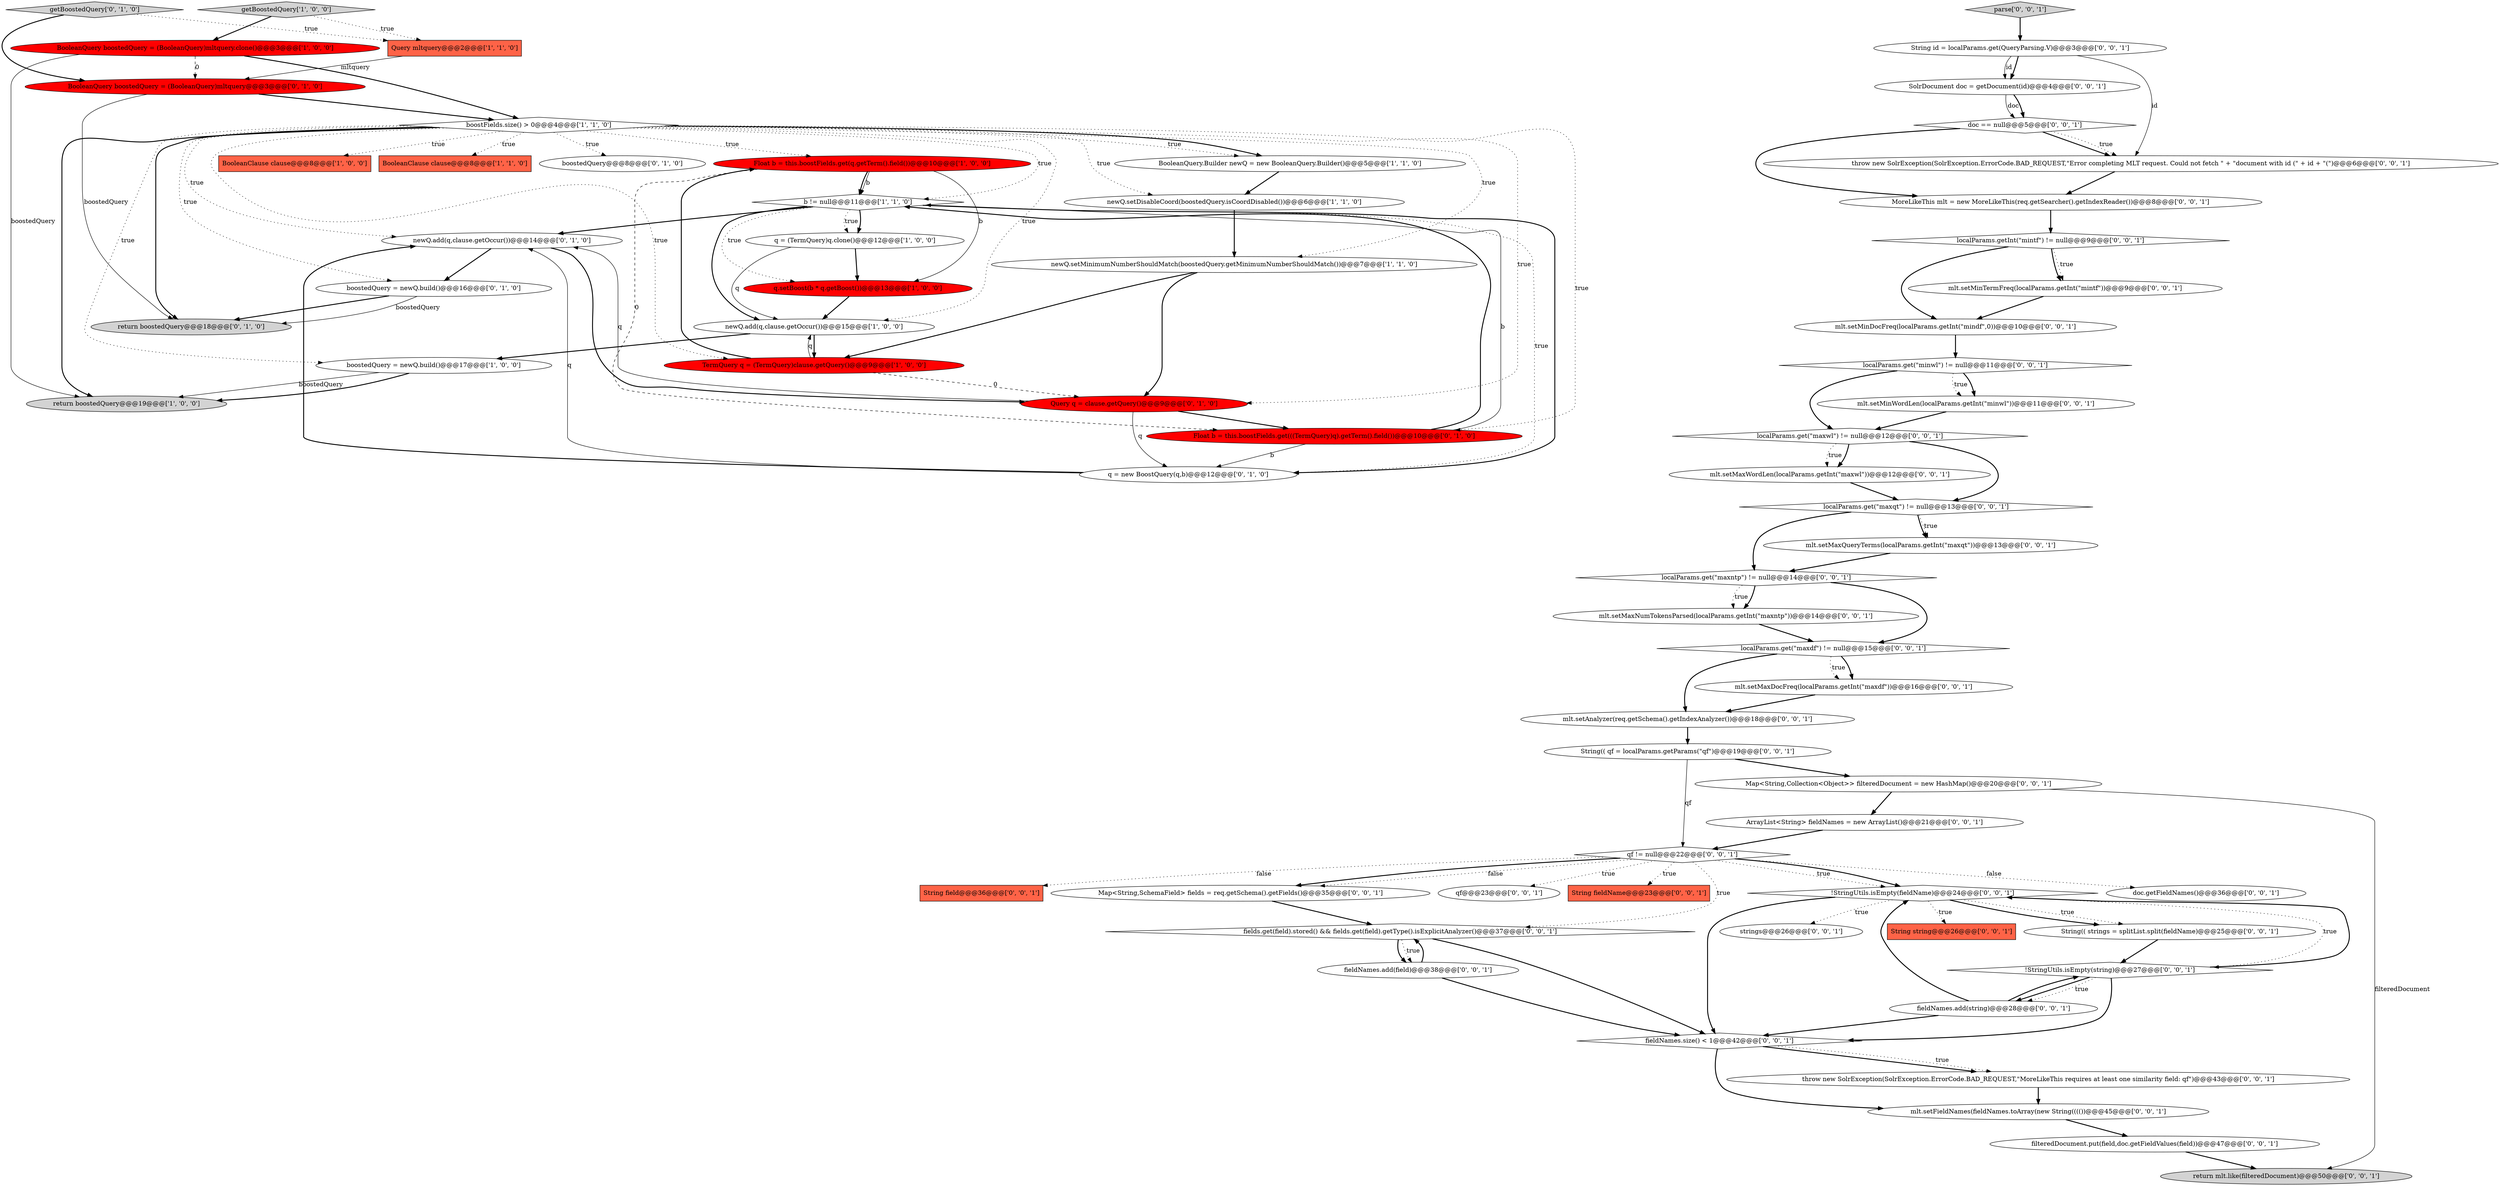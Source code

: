 digraph {
10 [style = filled, label = "Float b = this.boostFields.get(q.getTerm().field())@@@10@@@['1', '0', '0']", fillcolor = red, shape = ellipse image = "AAA1AAABBB1BBB"];
45 [style = filled, label = "doc.getFieldNames()@@@36@@@['0', '0', '1']", fillcolor = white, shape = ellipse image = "AAA0AAABBB3BBB"];
15 [style = filled, label = "boostedQuery = newQ.build()@@@17@@@['1', '0', '0']", fillcolor = white, shape = ellipse image = "AAA0AAABBB1BBB"];
33 [style = filled, label = "mlt.setMaxWordLen(localParams.getInt(\"maxwl\"))@@@12@@@['0', '0', '1']", fillcolor = white, shape = ellipse image = "AAA0AAABBB3BBB"];
32 [style = filled, label = "mlt.setMinDocFreq(localParams.getInt(\"mindf\",0))@@@10@@@['0', '0', '1']", fillcolor = white, shape = ellipse image = "AAA0AAABBB3BBB"];
27 [style = filled, label = "localParams.get(\"maxqt\") != null@@@13@@@['0', '0', '1']", fillcolor = white, shape = diamond image = "AAA0AAABBB3BBB"];
7 [style = filled, label = "TermQuery q = (TermQuery)clause.getQuery()@@@9@@@['1', '0', '0']", fillcolor = red, shape = ellipse image = "AAA1AAABBB1BBB"];
42 [style = filled, label = "mlt.setFieldNames(fieldNames.toArray(new String(((())@@@45@@@['0', '0', '1']", fillcolor = white, shape = ellipse image = "AAA0AAABBB3BBB"];
65 [style = filled, label = "qf != null@@@22@@@['0', '0', '1']", fillcolor = white, shape = diamond image = "AAA0AAABBB3BBB"];
28 [style = filled, label = "localParams.get(\"maxntp\") != null@@@14@@@['0', '0', '1']", fillcolor = white, shape = diamond image = "AAA0AAABBB3BBB"];
20 [style = filled, label = "newQ.add(q,clause.getOccur())@@@14@@@['0', '1', '0']", fillcolor = white, shape = ellipse image = "AAA0AAABBB2BBB"];
54 [style = filled, label = "doc == null@@@5@@@['0', '0', '1']", fillcolor = white, shape = diamond image = "AAA0AAABBB3BBB"];
2 [style = filled, label = "BooleanQuery.Builder newQ = new BooleanQuery.Builder()@@@5@@@['1', '1', '0']", fillcolor = white, shape = ellipse image = "AAA0AAABBB1BBB"];
39 [style = filled, label = "throw new SolrException(SolrException.ErrorCode.BAD_REQUEST,\"MoreLikeThis requires at least one similarity field: qf\")@@@43@@@['0', '0', '1']", fillcolor = white, shape = ellipse image = "AAA0AAABBB3BBB"];
55 [style = filled, label = "return mlt.like(filteredDocument)@@@50@@@['0', '0', '1']", fillcolor = lightgray, shape = ellipse image = "AAA0AAABBB3BBB"];
3 [style = filled, label = "newQ.setDisableCoord(boostedQuery.isCoordDisabled())@@@6@@@['1', '1', '0']", fillcolor = white, shape = ellipse image = "AAA0AAABBB1BBB"];
53 [style = filled, label = "String(( strings = splitList.split(fieldName)@@@25@@@['0', '0', '1']", fillcolor = white, shape = ellipse image = "AAA0AAABBB3BBB"];
58 [style = filled, label = "String(( qf = localParams.getParams(\"qf\")@@@19@@@['0', '0', '1']", fillcolor = white, shape = ellipse image = "AAA0AAABBB3BBB"];
14 [style = filled, label = "b != null@@@11@@@['1', '1', '0']", fillcolor = white, shape = diamond image = "AAA0AAABBB1BBB"];
46 [style = filled, label = "ArrayList<String> fieldNames = new ArrayList()@@@21@@@['0', '0', '1']", fillcolor = white, shape = ellipse image = "AAA0AAABBB3BBB"];
41 [style = filled, label = "fieldNames.add(field)@@@38@@@['0', '0', '1']", fillcolor = white, shape = ellipse image = "AAA0AAABBB3BBB"];
5 [style = filled, label = "BooleanClause clause@@@8@@@['1', '0', '0']", fillcolor = tomato, shape = box image = "AAA0AAABBB1BBB"];
4 [style = filled, label = "return boostedQuery@@@19@@@['1', '0', '0']", fillcolor = lightgray, shape = ellipse image = "AAA0AAABBB1BBB"];
63 [style = filled, label = "String field@@@36@@@['0', '0', '1']", fillcolor = tomato, shape = box image = "AAA0AAABBB3BBB"];
11 [style = filled, label = "boostFields.size() > 0@@@4@@@['1', '1', '0']", fillcolor = white, shape = diamond image = "AAA0AAABBB1BBB"];
56 [style = filled, label = "fields.get(field).stored() && fields.get(field).getType().isExplicitAnalyzer()@@@37@@@['0', '0', '1']", fillcolor = white, shape = diamond image = "AAA0AAABBB3BBB"];
6 [style = filled, label = "Query mltquery@@@2@@@['1', '1', '0']", fillcolor = tomato, shape = box image = "AAA0AAABBB1BBB"];
12 [style = filled, label = "newQ.add(q,clause.getOccur())@@@15@@@['1', '0', '0']", fillcolor = white, shape = ellipse image = "AAA0AAABBB1BBB"];
23 [style = filled, label = "BooleanQuery boostedQuery = (BooleanQuery)mltquery@@@3@@@['0', '1', '0']", fillcolor = red, shape = ellipse image = "AAA1AAABBB2BBB"];
57 [style = filled, label = "localParams.get(\"maxwl\") != null@@@12@@@['0', '0', '1']", fillcolor = white, shape = diamond image = "AAA0AAABBB3BBB"];
24 [style = filled, label = "return boostedQuery@@@18@@@['0', '1', '0']", fillcolor = lightgray, shape = ellipse image = "AAA0AAABBB2BBB"];
25 [style = filled, label = "Float b = this.boostFields.get(((TermQuery)q).getTerm().field())@@@10@@@['0', '1', '0']", fillcolor = red, shape = ellipse image = "AAA1AAABBB2BBB"];
16 [style = filled, label = "q = (TermQuery)q.clone()@@@12@@@['1', '0', '0']", fillcolor = white, shape = ellipse image = "AAA0AAABBB1BBB"];
38 [style = filled, label = "strings@@@26@@@['0', '0', '1']", fillcolor = white, shape = ellipse image = "AAA0AAABBB3BBB"];
48 [style = filled, label = "filteredDocument.put(field,doc.getFieldValues(field))@@@47@@@['0', '0', '1']", fillcolor = white, shape = ellipse image = "AAA0AAABBB3BBB"];
44 [style = filled, label = "mlt.setAnalyzer(req.getSchema().getIndexAnalyzer())@@@18@@@['0', '0', '1']", fillcolor = white, shape = ellipse image = "AAA0AAABBB3BBB"];
49 [style = filled, label = "parse['0', '0', '1']", fillcolor = lightgray, shape = diamond image = "AAA0AAABBB3BBB"];
1 [style = filled, label = "newQ.setMinimumNumberShouldMatch(boostedQuery.getMinimumNumberShouldMatch())@@@7@@@['1', '1', '0']", fillcolor = white, shape = ellipse image = "AAA0AAABBB1BBB"];
13 [style = filled, label = "BooleanClause clause@@@8@@@['1', '1', '0']", fillcolor = tomato, shape = box image = "AAA0AAABBB1BBB"];
18 [style = filled, label = "getBoostedQuery['0', '1', '0']", fillcolor = lightgray, shape = diamond image = "AAA0AAABBB2BBB"];
51 [style = filled, label = "fieldNames.size() < 1@@@42@@@['0', '0', '1']", fillcolor = white, shape = diamond image = "AAA0AAABBB3BBB"];
37 [style = filled, label = "mlt.setMinWordLen(localParams.getInt(\"minwl\"))@@@11@@@['0', '0', '1']", fillcolor = white, shape = ellipse image = "AAA0AAABBB3BBB"];
64 [style = filled, label = "SolrDocument doc = getDocument(id)@@@4@@@['0', '0', '1']", fillcolor = white, shape = ellipse image = "AAA0AAABBB3BBB"];
40 [style = filled, label = "qf@@@23@@@['0', '0', '1']", fillcolor = white, shape = ellipse image = "AAA0AAABBB3BBB"];
61 [style = filled, label = "mlt.setMaxQueryTerms(localParams.getInt(\"maxqt\"))@@@13@@@['0', '0', '1']", fillcolor = white, shape = ellipse image = "AAA0AAABBB3BBB"];
17 [style = filled, label = "boostedQuery@@@8@@@['0', '1', '0']", fillcolor = white, shape = ellipse image = "AAA0AAABBB2BBB"];
26 [style = filled, label = "localParams.getInt(\"mintf\") != null@@@9@@@['0', '0', '1']", fillcolor = white, shape = diamond image = "AAA0AAABBB3BBB"];
34 [style = filled, label = "String id = localParams.get(QueryParsing.V)@@@3@@@['0', '0', '1']", fillcolor = white, shape = ellipse image = "AAA0AAABBB3BBB"];
47 [style = filled, label = "fieldNames.add(string)@@@28@@@['0', '0', '1']", fillcolor = white, shape = ellipse image = "AAA0AAABBB3BBB"];
50 [style = filled, label = "mlt.setMaxNumTokensParsed(localParams.getInt(\"maxntp\"))@@@14@@@['0', '0', '1']", fillcolor = white, shape = ellipse image = "AAA0AAABBB3BBB"];
62 [style = filled, label = "Map<String,Collection<Object>> filteredDocument = new HashMap()@@@20@@@['0', '0', '1']", fillcolor = white, shape = ellipse image = "AAA0AAABBB3BBB"];
19 [style = filled, label = "Query q = clause.getQuery()@@@9@@@['0', '1', '0']", fillcolor = red, shape = ellipse image = "AAA1AAABBB2BBB"];
67 [style = filled, label = "!StringUtils.isEmpty(string)@@@27@@@['0', '0', '1']", fillcolor = white, shape = diamond image = "AAA0AAABBB3BBB"];
43 [style = filled, label = "throw new SolrException(SolrException.ErrorCode.BAD_REQUEST,\"Error completing MLT request. Could not fetch \" + \"document with id (\" + id + \"(\")@@@6@@@['0', '0', '1']", fillcolor = white, shape = ellipse image = "AAA0AAABBB3BBB"];
60 [style = filled, label = "String fieldName@@@23@@@['0', '0', '1']", fillcolor = tomato, shape = box image = "AAA0AAABBB3BBB"];
31 [style = filled, label = "mlt.setMinTermFreq(localParams.getInt(\"mintf\"))@@@9@@@['0', '0', '1']", fillcolor = white, shape = ellipse image = "AAA0AAABBB3BBB"];
9 [style = filled, label = "q.setBoost(b * q.getBoost())@@@13@@@['1', '0', '0']", fillcolor = red, shape = ellipse image = "AAA1AAABBB1BBB"];
66 [style = filled, label = "MoreLikeThis mlt = new MoreLikeThis(req.getSearcher().getIndexReader())@@@8@@@['0', '0', '1']", fillcolor = white, shape = ellipse image = "AAA0AAABBB3BBB"];
21 [style = filled, label = "q = new BoostQuery(q,b)@@@12@@@['0', '1', '0']", fillcolor = white, shape = ellipse image = "AAA0AAABBB2BBB"];
36 [style = filled, label = "localParams.get(\"maxdf\") != null@@@15@@@['0', '0', '1']", fillcolor = white, shape = diamond image = "AAA0AAABBB3BBB"];
8 [style = filled, label = "getBoostedQuery['1', '0', '0']", fillcolor = lightgray, shape = diamond image = "AAA0AAABBB1BBB"];
0 [style = filled, label = "BooleanQuery boostedQuery = (BooleanQuery)mltquery.clone()@@@3@@@['1', '0', '0']", fillcolor = red, shape = ellipse image = "AAA1AAABBB1BBB"];
35 [style = filled, label = "mlt.setMaxDocFreq(localParams.getInt(\"maxdf\"))@@@16@@@['0', '0', '1']", fillcolor = white, shape = ellipse image = "AAA0AAABBB3BBB"];
59 [style = filled, label = "localParams.get(\"minwl\") != null@@@11@@@['0', '0', '1']", fillcolor = white, shape = diamond image = "AAA0AAABBB3BBB"];
30 [style = filled, label = "Map<String,SchemaField> fields = req.getSchema().getFields()@@@35@@@['0', '0', '1']", fillcolor = white, shape = ellipse image = "AAA0AAABBB3BBB"];
52 [style = filled, label = "!StringUtils.isEmpty(fieldName)@@@24@@@['0', '0', '1']", fillcolor = white, shape = diamond image = "AAA0AAABBB3BBB"];
22 [style = filled, label = "boostedQuery = newQ.build()@@@16@@@['0', '1', '0']", fillcolor = white, shape = ellipse image = "AAA0AAABBB2BBB"];
29 [style = filled, label = "String string@@@26@@@['0', '0', '1']", fillcolor = tomato, shape = box image = "AAA0AAABBB3BBB"];
62->55 [style = solid, label="filteredDocument"];
10->9 [style = solid, label="b"];
66->26 [style = bold, label=""];
57->33 [style = bold, label=""];
11->1 [style = dotted, label="true"];
27->28 [style = bold, label=""];
28->50 [style = bold, label=""];
56->41 [style = bold, label=""];
11->12 [style = dotted, label="true"];
65->45 [style = dotted, label="false"];
59->57 [style = bold, label=""];
42->48 [style = bold, label=""];
25->14 [style = bold, label=""];
28->50 [style = dotted, label="true"];
12->7 [style = bold, label=""];
8->0 [style = bold, label=""];
7->12 [style = solid, label="q"];
19->20 [style = solid, label="q"];
11->2 [style = dotted, label="true"];
58->62 [style = bold, label=""];
14->21 [style = dotted, label="true"];
34->64 [style = bold, label=""];
65->52 [style = dotted, label="true"];
47->51 [style = bold, label=""];
51->39 [style = bold, label=""];
22->24 [style = solid, label="boostedQuery"];
67->47 [style = bold, label=""];
52->29 [style = dotted, label="true"];
6->23 [style = solid, label="mltquery"];
11->15 [style = dotted, label="true"];
65->30 [style = dotted, label="false"];
67->52 [style = bold, label=""];
16->9 [style = bold, label=""];
14->20 [style = bold, label=""];
14->16 [style = bold, label=""];
11->7 [style = dotted, label="true"];
62->46 [style = bold, label=""];
26->32 [style = bold, label=""];
28->36 [style = bold, label=""];
65->60 [style = dotted, label="true"];
21->20 [style = solid, label="q"];
35->44 [style = bold, label=""];
10->14 [style = bold, label=""];
36->44 [style = bold, label=""];
11->10 [style = dotted, label="true"];
27->61 [style = dotted, label="true"];
0->23 [style = dashed, label="0"];
57->33 [style = dotted, label="true"];
11->14 [style = dotted, label="true"];
54->66 [style = bold, label=""];
11->5 [style = dotted, label="true"];
34->64 [style = solid, label="id"];
11->13 [style = dotted, label="true"];
67->47 [style = dotted, label="true"];
33->27 [style = bold, label=""];
32->59 [style = bold, label=""];
19->25 [style = bold, label=""];
18->6 [style = dotted, label="true"];
56->51 [style = bold, label=""];
65->56 [style = dotted, label="true"];
43->66 [style = bold, label=""];
34->43 [style = solid, label="id"];
48->55 [style = bold, label=""];
67->51 [style = bold, label=""];
11->19 [style = dotted, label="true"];
25->21 [style = solid, label="b"];
51->42 [style = bold, label=""];
36->35 [style = bold, label=""];
1->19 [style = bold, label=""];
20->19 [style = bold, label=""];
52->51 [style = bold, label=""];
39->42 [style = bold, label=""];
61->28 [style = bold, label=""];
14->21 [style = bold, label=""];
25->14 [style = solid, label="b"];
52->67 [style = dotted, label="true"];
65->30 [style = bold, label=""];
65->40 [style = dotted, label="true"];
10->14 [style = solid, label="b"];
18->23 [style = bold, label=""];
3->1 [style = bold, label=""];
15->4 [style = solid, label="boostedQuery"];
54->43 [style = bold, label=""];
31->32 [style = bold, label=""];
2->3 [style = bold, label=""];
11->4 [style = bold, label=""];
51->39 [style = dotted, label="true"];
11->17 [style = dotted, label="true"];
0->11 [style = bold, label=""];
59->37 [style = bold, label=""];
11->24 [style = bold, label=""];
1->7 [style = bold, label=""];
52->53 [style = dotted, label="true"];
59->37 [style = dotted, label="true"];
14->16 [style = dotted, label="true"];
11->20 [style = dotted, label="true"];
26->31 [style = dotted, label="true"];
26->31 [style = bold, label=""];
8->6 [style = dotted, label="true"];
65->52 [style = bold, label=""];
54->43 [style = dotted, label="true"];
64->54 [style = solid, label="doc"];
9->12 [style = bold, label=""];
23->11 [style = bold, label=""];
47->52 [style = bold, label=""];
11->3 [style = dotted, label="true"];
53->67 [style = bold, label=""];
10->25 [style = dashed, label="0"];
0->4 [style = solid, label="boostedQuery"];
37->57 [style = bold, label=""];
52->38 [style = dotted, label="true"];
52->53 [style = bold, label=""];
23->24 [style = solid, label="boostedQuery"];
7->10 [style = bold, label=""];
27->61 [style = bold, label=""];
19->21 [style = solid, label="q"];
12->15 [style = bold, label=""];
41->56 [style = bold, label=""];
64->54 [style = bold, label=""];
49->34 [style = bold, label=""];
11->22 [style = dotted, label="true"];
11->2 [style = bold, label=""];
20->22 [style = bold, label=""];
57->27 [style = bold, label=""];
21->20 [style = bold, label=""];
11->25 [style = dotted, label="true"];
7->19 [style = dashed, label="0"];
41->51 [style = bold, label=""];
56->41 [style = dotted, label="true"];
50->36 [style = bold, label=""];
14->12 [style = bold, label=""];
15->4 [style = bold, label=""];
58->65 [style = solid, label="qf"];
30->56 [style = bold, label=""];
47->67 [style = bold, label=""];
44->58 [style = bold, label=""];
14->9 [style = dotted, label="true"];
22->24 [style = bold, label=""];
36->35 [style = dotted, label="true"];
46->65 [style = bold, label=""];
65->63 [style = dotted, label="false"];
16->12 [style = solid, label="q"];
}
